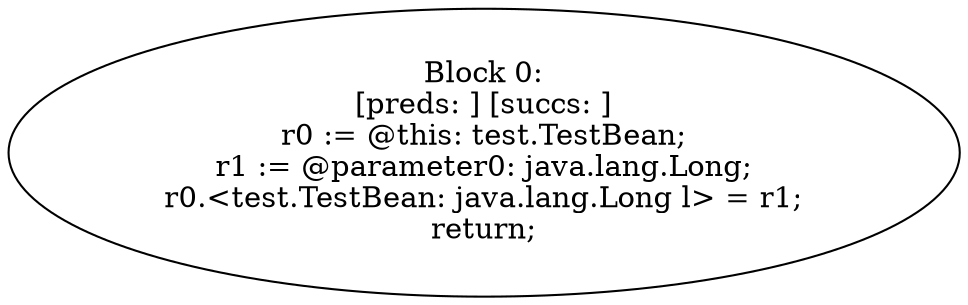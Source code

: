 digraph "unitGraph" {
    "Block 0:
[preds: ] [succs: ]
r0 := @this: test.TestBean;
r1 := @parameter0: java.lang.Long;
r0.<test.TestBean: java.lang.Long l> = r1;
return;
"
}
